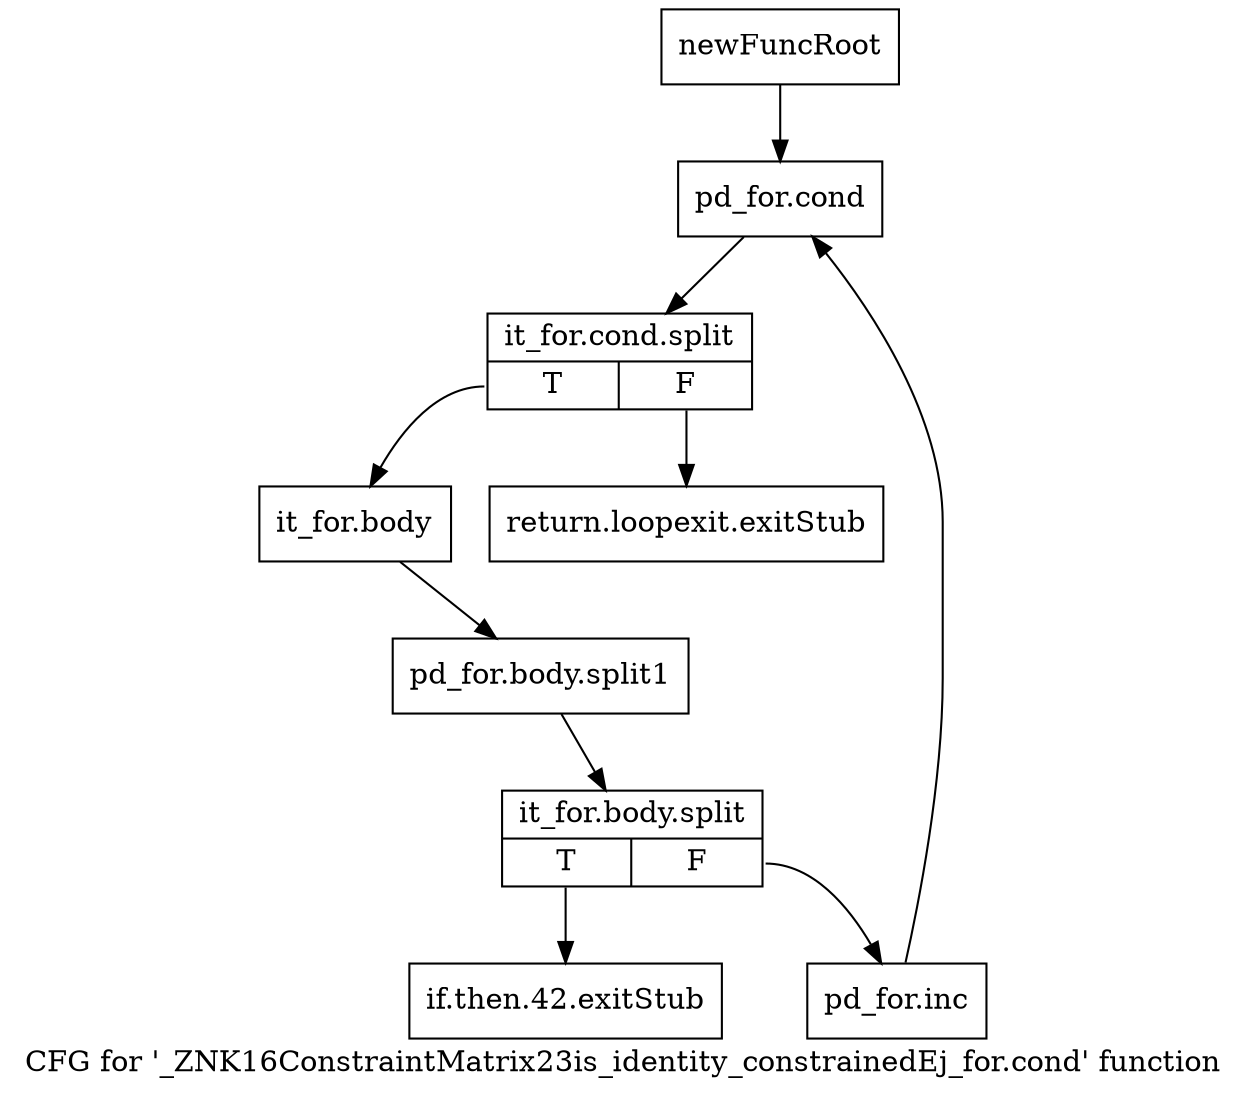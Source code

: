 digraph "CFG for '_ZNK16ConstraintMatrix23is_identity_constrainedEj_for.cond' function" {
	label="CFG for '_ZNK16ConstraintMatrix23is_identity_constrainedEj_for.cond' function";

	Node0x8ed3fd0 [shape=record,label="{newFuncRoot}"];
	Node0x8ed3fd0 -> Node0x8ed40c0;
	Node0x8ed4020 [shape=record,label="{return.loopexit.exitStub}"];
	Node0x8ed4070 [shape=record,label="{if.then.42.exitStub}"];
	Node0x8ed40c0 [shape=record,label="{pd_for.cond}"];
	Node0x8ed40c0 -> Node0xc54b750;
	Node0xc54b750 [shape=record,label="{it_for.cond.split|{<s0>T|<s1>F}}"];
	Node0xc54b750:s0 -> Node0x8ed4110;
	Node0xc54b750:s1 -> Node0x8ed4020;
	Node0x8ed4110 [shape=record,label="{it_for.body}"];
	Node0x8ed4110 -> Node0xc5539c0;
	Node0xc5539c0 [shape=record,label="{pd_for.body.split1}"];
	Node0xc5539c0 -> Node0xc54b6b0;
	Node0xc54b6b0 [shape=record,label="{it_for.body.split|{<s0>T|<s1>F}}"];
	Node0xc54b6b0:s0 -> Node0x8ed4070;
	Node0xc54b6b0:s1 -> Node0x8ed4160;
	Node0x8ed4160 [shape=record,label="{pd_for.inc}"];
	Node0x8ed4160 -> Node0x8ed40c0;
}
